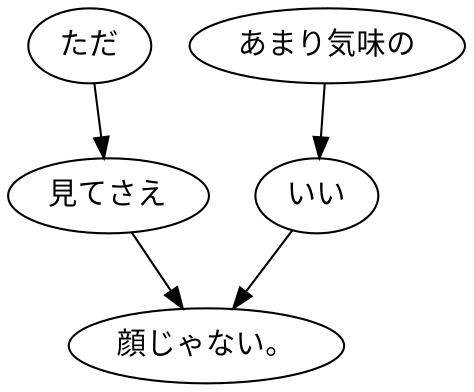 digraph graph5656 {
	node0 [label="ただ"];
	node1 [label="見てさえ"];
	node2 [label="あまり気味の"];
	node3 [label="いい"];
	node4 [label="顔じゃない。"];
	node0 -> node1;
	node1 -> node4;
	node2 -> node3;
	node3 -> node4;
}
